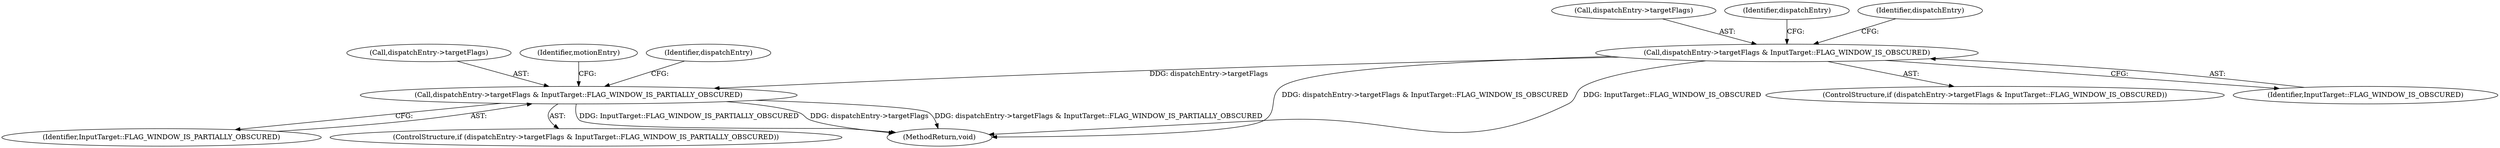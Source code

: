 digraph "0_Android_03a53d1c7765eeb3af0bc34c3dff02ada1953fbf@pointer" {
"1000297" [label="(Call,dispatchEntry->targetFlags & InputTarget::FLAG_WINDOW_IS_PARTIALLY_OBSCURED)"];
"1000285" [label="(Call,dispatchEntry->targetFlags & InputTarget::FLAG_WINDOW_IS_OBSCURED)"];
"1000298" [label="(Call,dispatchEntry->targetFlags)"];
"1000297" [label="(Call,dispatchEntry->targetFlags & InputTarget::FLAG_WINDOW_IS_PARTIALLY_OBSCURED)"];
"1000284" [label="(ControlStructure,if (dispatchEntry->targetFlags & InputTarget::FLAG_WINDOW_IS_OBSCURED))"];
"1000285" [label="(Call,dispatchEntry->targetFlags & InputTarget::FLAG_WINDOW_IS_OBSCURED)"];
"1000311" [label="(Identifier,motionEntry)"];
"1000286" [label="(Call,dispatchEntry->targetFlags)"];
"1000301" [label="(Identifier,InputTarget::FLAG_WINDOW_IS_PARTIALLY_OBSCURED)"];
"1000296" [label="(ControlStructure,if (dispatchEntry->targetFlags & InputTarget::FLAG_WINDOW_IS_PARTIALLY_OBSCURED))"];
"1000293" [label="(Identifier,dispatchEntry)"];
"1000289" [label="(Identifier,InputTarget::FLAG_WINDOW_IS_OBSCURED)"];
"1000335" [label="(MethodReturn,void)"];
"1000305" [label="(Identifier,dispatchEntry)"];
"1000299" [label="(Identifier,dispatchEntry)"];
"1000297" -> "1000296"  [label="AST: "];
"1000297" -> "1000301"  [label="CFG: "];
"1000298" -> "1000297"  [label="AST: "];
"1000301" -> "1000297"  [label="AST: "];
"1000305" -> "1000297"  [label="CFG: "];
"1000311" -> "1000297"  [label="CFG: "];
"1000297" -> "1000335"  [label="DDG: InputTarget::FLAG_WINDOW_IS_PARTIALLY_OBSCURED"];
"1000297" -> "1000335"  [label="DDG: dispatchEntry->targetFlags"];
"1000297" -> "1000335"  [label="DDG: dispatchEntry->targetFlags & InputTarget::FLAG_WINDOW_IS_PARTIALLY_OBSCURED"];
"1000285" -> "1000297"  [label="DDG: dispatchEntry->targetFlags"];
"1000285" -> "1000284"  [label="AST: "];
"1000285" -> "1000289"  [label="CFG: "];
"1000286" -> "1000285"  [label="AST: "];
"1000289" -> "1000285"  [label="AST: "];
"1000293" -> "1000285"  [label="CFG: "];
"1000299" -> "1000285"  [label="CFG: "];
"1000285" -> "1000335"  [label="DDG: dispatchEntry->targetFlags & InputTarget::FLAG_WINDOW_IS_OBSCURED"];
"1000285" -> "1000335"  [label="DDG: InputTarget::FLAG_WINDOW_IS_OBSCURED"];
}
